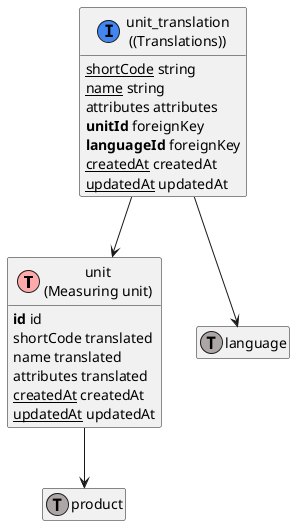 @startuml
' uncomment the line below if you're using computer with a retina display
' skinparam dpi 300
!define Table(name,desc) class name as "desc" << (T,#FFAAAA) >>
!define ForeignTable(name,desc) class name as "desc" << (T,#ada6a6) >>
!define TranslationTable(name,desc) class name as "desc" << (I,#4286f4) >>
' we use bold for primary key
' green color for unique
' and underscore for not_null
!define primary_key(x) <b>x</b>
!define unique(x) <color:green>x</color>
!define not_null(x) <u>x</u>
' other tags available:
' <i></i>
' <back:COLOR></color>, where color is a color name or html color code
' (#FFAACC)
' see: http://plantuml.com/classes.html#More
hide methods
hide stereotypes
hide empty members
skinparam backgroundColor #FFFFFF

' entities

Table(ShopwareCoreSystemUnitUnitDefinition, "unit\n(Measuring unit)") {
   primary_key(id) id
   shortCode translated
   name translated
   attributes translated
   not_null(createdAt) createdAt
   not_null(updatedAt) updatedAt
}
TranslationTable(ShopwareCoreSystemUnitAggregateUnitTranslationUnitTranslationDefinition, "unit_translation\n((Translations))") {
   not_null(shortCode) string
   not_null(name) string
   attributes attributes
   primary_key(unitId) foreignKey
   primary_key(languageId) foreignKey
   not_null(createdAt) createdAt
   not_null(updatedAt) updatedAt
}
ForeignTable(ShopwareCoreContentProductProductDefinition, "product") {
}
ForeignTable(ShopwareCoreSystemLanguageLanguageDefinition, "language") {
}

' relationshipd

ShopwareCoreSystemUnitUnitDefinition --> ShopwareCoreContentProductProductDefinition
ShopwareCoreSystemUnitAggregateUnitTranslationUnitTranslationDefinition --> ShopwareCoreSystemUnitUnitDefinition
ShopwareCoreSystemUnitAggregateUnitTranslationUnitTranslationDefinition --> ShopwareCoreSystemLanguageLanguageDefinition
@enduml
